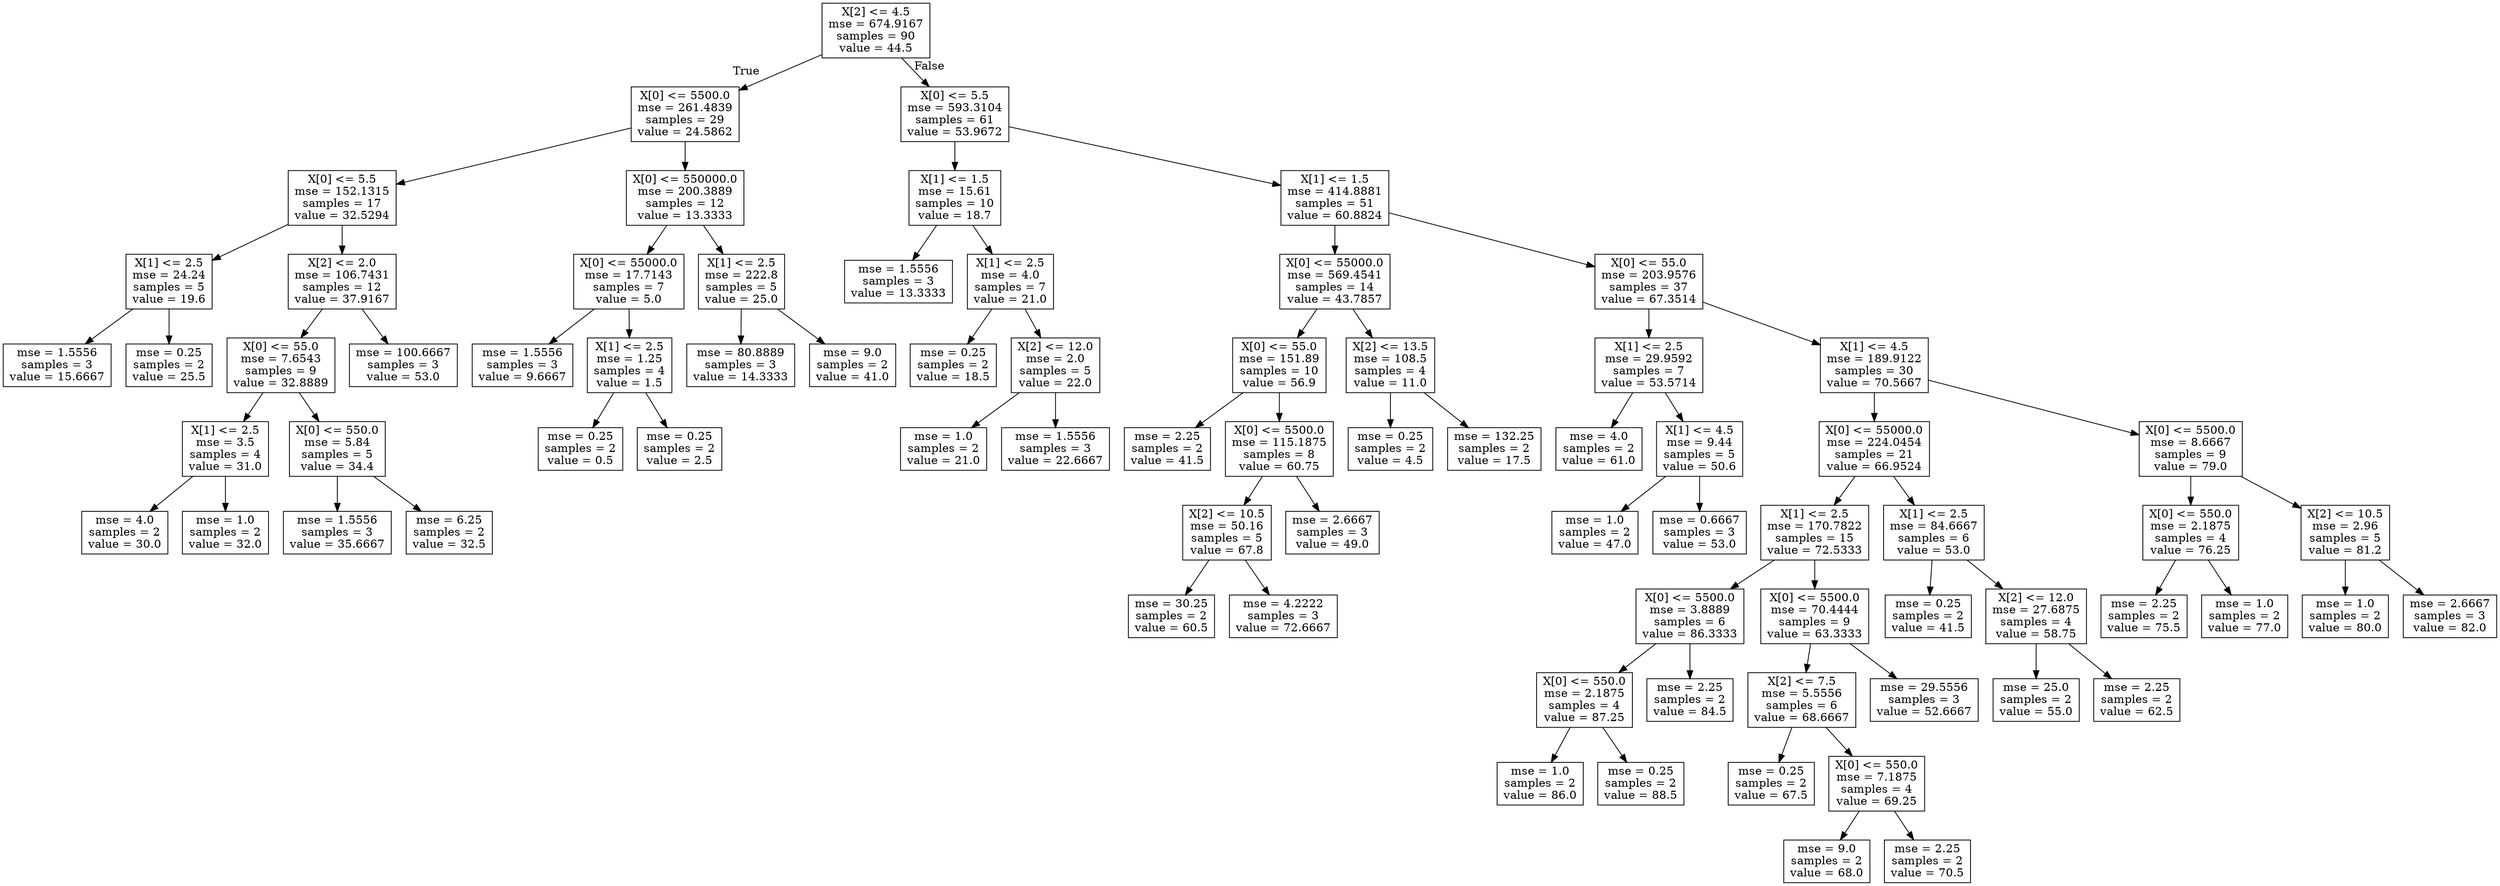 digraph Tree {
node [shape=box] ;
0 [label="X[2] <= 4.5\nmse = 674.9167\nsamples = 90\nvalue = 44.5"] ;
1 [label="X[0] <= 5500.0\nmse = 261.4839\nsamples = 29\nvalue = 24.5862"] ;
0 -> 1 [labeldistance=2.5, labelangle=45, headlabel="True"] ;
2 [label="X[0] <= 5.5\nmse = 152.1315\nsamples = 17\nvalue = 32.5294"] ;
1 -> 2 ;
3 [label="X[1] <= 2.5\nmse = 24.24\nsamples = 5\nvalue = 19.6"] ;
2 -> 3 ;
4 [label="mse = 1.5556\nsamples = 3\nvalue = 15.6667"] ;
3 -> 4 ;
5 [label="mse = 0.25\nsamples = 2\nvalue = 25.5"] ;
3 -> 5 ;
6 [label="X[2] <= 2.0\nmse = 106.7431\nsamples = 12\nvalue = 37.9167"] ;
2 -> 6 ;
7 [label="X[0] <= 55.0\nmse = 7.6543\nsamples = 9\nvalue = 32.8889"] ;
6 -> 7 ;
8 [label="X[1] <= 2.5\nmse = 3.5\nsamples = 4\nvalue = 31.0"] ;
7 -> 8 ;
9 [label="mse = 4.0\nsamples = 2\nvalue = 30.0"] ;
8 -> 9 ;
10 [label="mse = 1.0\nsamples = 2\nvalue = 32.0"] ;
8 -> 10 ;
11 [label="X[0] <= 550.0\nmse = 5.84\nsamples = 5\nvalue = 34.4"] ;
7 -> 11 ;
12 [label="mse = 1.5556\nsamples = 3\nvalue = 35.6667"] ;
11 -> 12 ;
13 [label="mse = 6.25\nsamples = 2\nvalue = 32.5"] ;
11 -> 13 ;
14 [label="mse = 100.6667\nsamples = 3\nvalue = 53.0"] ;
6 -> 14 ;
15 [label="X[0] <= 550000.0\nmse = 200.3889\nsamples = 12\nvalue = 13.3333"] ;
1 -> 15 ;
16 [label="X[0] <= 55000.0\nmse = 17.7143\nsamples = 7\nvalue = 5.0"] ;
15 -> 16 ;
17 [label="mse = 1.5556\nsamples = 3\nvalue = 9.6667"] ;
16 -> 17 ;
18 [label="X[1] <= 2.5\nmse = 1.25\nsamples = 4\nvalue = 1.5"] ;
16 -> 18 ;
19 [label="mse = 0.25\nsamples = 2\nvalue = 0.5"] ;
18 -> 19 ;
20 [label="mse = 0.25\nsamples = 2\nvalue = 2.5"] ;
18 -> 20 ;
21 [label="X[1] <= 2.5\nmse = 222.8\nsamples = 5\nvalue = 25.0"] ;
15 -> 21 ;
22 [label="mse = 80.8889\nsamples = 3\nvalue = 14.3333"] ;
21 -> 22 ;
23 [label="mse = 9.0\nsamples = 2\nvalue = 41.0"] ;
21 -> 23 ;
24 [label="X[0] <= 5.5\nmse = 593.3104\nsamples = 61\nvalue = 53.9672"] ;
0 -> 24 [labeldistance=2.5, labelangle=-45, headlabel="False"] ;
25 [label="X[1] <= 1.5\nmse = 15.61\nsamples = 10\nvalue = 18.7"] ;
24 -> 25 ;
26 [label="mse = 1.5556\nsamples = 3\nvalue = 13.3333"] ;
25 -> 26 ;
27 [label="X[1] <= 2.5\nmse = 4.0\nsamples = 7\nvalue = 21.0"] ;
25 -> 27 ;
28 [label="mse = 0.25\nsamples = 2\nvalue = 18.5"] ;
27 -> 28 ;
29 [label="X[2] <= 12.0\nmse = 2.0\nsamples = 5\nvalue = 22.0"] ;
27 -> 29 ;
30 [label="mse = 1.0\nsamples = 2\nvalue = 21.0"] ;
29 -> 30 ;
31 [label="mse = 1.5556\nsamples = 3\nvalue = 22.6667"] ;
29 -> 31 ;
32 [label="X[1] <= 1.5\nmse = 414.8881\nsamples = 51\nvalue = 60.8824"] ;
24 -> 32 ;
33 [label="X[0] <= 55000.0\nmse = 569.4541\nsamples = 14\nvalue = 43.7857"] ;
32 -> 33 ;
34 [label="X[0] <= 55.0\nmse = 151.89\nsamples = 10\nvalue = 56.9"] ;
33 -> 34 ;
35 [label="mse = 2.25\nsamples = 2\nvalue = 41.5"] ;
34 -> 35 ;
36 [label="X[0] <= 5500.0\nmse = 115.1875\nsamples = 8\nvalue = 60.75"] ;
34 -> 36 ;
37 [label="X[2] <= 10.5\nmse = 50.16\nsamples = 5\nvalue = 67.8"] ;
36 -> 37 ;
38 [label="mse = 30.25\nsamples = 2\nvalue = 60.5"] ;
37 -> 38 ;
39 [label="mse = 4.2222\nsamples = 3\nvalue = 72.6667"] ;
37 -> 39 ;
40 [label="mse = 2.6667\nsamples = 3\nvalue = 49.0"] ;
36 -> 40 ;
41 [label="X[2] <= 13.5\nmse = 108.5\nsamples = 4\nvalue = 11.0"] ;
33 -> 41 ;
42 [label="mse = 0.25\nsamples = 2\nvalue = 4.5"] ;
41 -> 42 ;
43 [label="mse = 132.25\nsamples = 2\nvalue = 17.5"] ;
41 -> 43 ;
44 [label="X[0] <= 55.0\nmse = 203.9576\nsamples = 37\nvalue = 67.3514"] ;
32 -> 44 ;
45 [label="X[1] <= 2.5\nmse = 29.9592\nsamples = 7\nvalue = 53.5714"] ;
44 -> 45 ;
46 [label="mse = 4.0\nsamples = 2\nvalue = 61.0"] ;
45 -> 46 ;
47 [label="X[1] <= 4.5\nmse = 9.44\nsamples = 5\nvalue = 50.6"] ;
45 -> 47 ;
48 [label="mse = 1.0\nsamples = 2\nvalue = 47.0"] ;
47 -> 48 ;
49 [label="mse = 0.6667\nsamples = 3\nvalue = 53.0"] ;
47 -> 49 ;
50 [label="X[1] <= 4.5\nmse = 189.9122\nsamples = 30\nvalue = 70.5667"] ;
44 -> 50 ;
51 [label="X[0] <= 55000.0\nmse = 224.0454\nsamples = 21\nvalue = 66.9524"] ;
50 -> 51 ;
52 [label="X[1] <= 2.5\nmse = 170.7822\nsamples = 15\nvalue = 72.5333"] ;
51 -> 52 ;
53 [label="X[0] <= 5500.0\nmse = 3.8889\nsamples = 6\nvalue = 86.3333"] ;
52 -> 53 ;
54 [label="X[0] <= 550.0\nmse = 2.1875\nsamples = 4\nvalue = 87.25"] ;
53 -> 54 ;
55 [label="mse = 1.0\nsamples = 2\nvalue = 86.0"] ;
54 -> 55 ;
56 [label="mse = 0.25\nsamples = 2\nvalue = 88.5"] ;
54 -> 56 ;
57 [label="mse = 2.25\nsamples = 2\nvalue = 84.5"] ;
53 -> 57 ;
58 [label="X[0] <= 5500.0\nmse = 70.4444\nsamples = 9\nvalue = 63.3333"] ;
52 -> 58 ;
59 [label="X[2] <= 7.5\nmse = 5.5556\nsamples = 6\nvalue = 68.6667"] ;
58 -> 59 ;
60 [label="mse = 0.25\nsamples = 2\nvalue = 67.5"] ;
59 -> 60 ;
61 [label="X[0] <= 550.0\nmse = 7.1875\nsamples = 4\nvalue = 69.25"] ;
59 -> 61 ;
62 [label="mse = 9.0\nsamples = 2\nvalue = 68.0"] ;
61 -> 62 ;
63 [label="mse = 2.25\nsamples = 2\nvalue = 70.5"] ;
61 -> 63 ;
64 [label="mse = 29.5556\nsamples = 3\nvalue = 52.6667"] ;
58 -> 64 ;
65 [label="X[1] <= 2.5\nmse = 84.6667\nsamples = 6\nvalue = 53.0"] ;
51 -> 65 ;
66 [label="mse = 0.25\nsamples = 2\nvalue = 41.5"] ;
65 -> 66 ;
67 [label="X[2] <= 12.0\nmse = 27.6875\nsamples = 4\nvalue = 58.75"] ;
65 -> 67 ;
68 [label="mse = 25.0\nsamples = 2\nvalue = 55.0"] ;
67 -> 68 ;
69 [label="mse = 2.25\nsamples = 2\nvalue = 62.5"] ;
67 -> 69 ;
70 [label="X[0] <= 5500.0\nmse = 8.6667\nsamples = 9\nvalue = 79.0"] ;
50 -> 70 ;
71 [label="X[0] <= 550.0\nmse = 2.1875\nsamples = 4\nvalue = 76.25"] ;
70 -> 71 ;
72 [label="mse = 2.25\nsamples = 2\nvalue = 75.5"] ;
71 -> 72 ;
73 [label="mse = 1.0\nsamples = 2\nvalue = 77.0"] ;
71 -> 73 ;
74 [label="X[2] <= 10.5\nmse = 2.96\nsamples = 5\nvalue = 81.2"] ;
70 -> 74 ;
75 [label="mse = 1.0\nsamples = 2\nvalue = 80.0"] ;
74 -> 75 ;
76 [label="mse = 2.6667\nsamples = 3\nvalue = 82.0"] ;
74 -> 76 ;
}